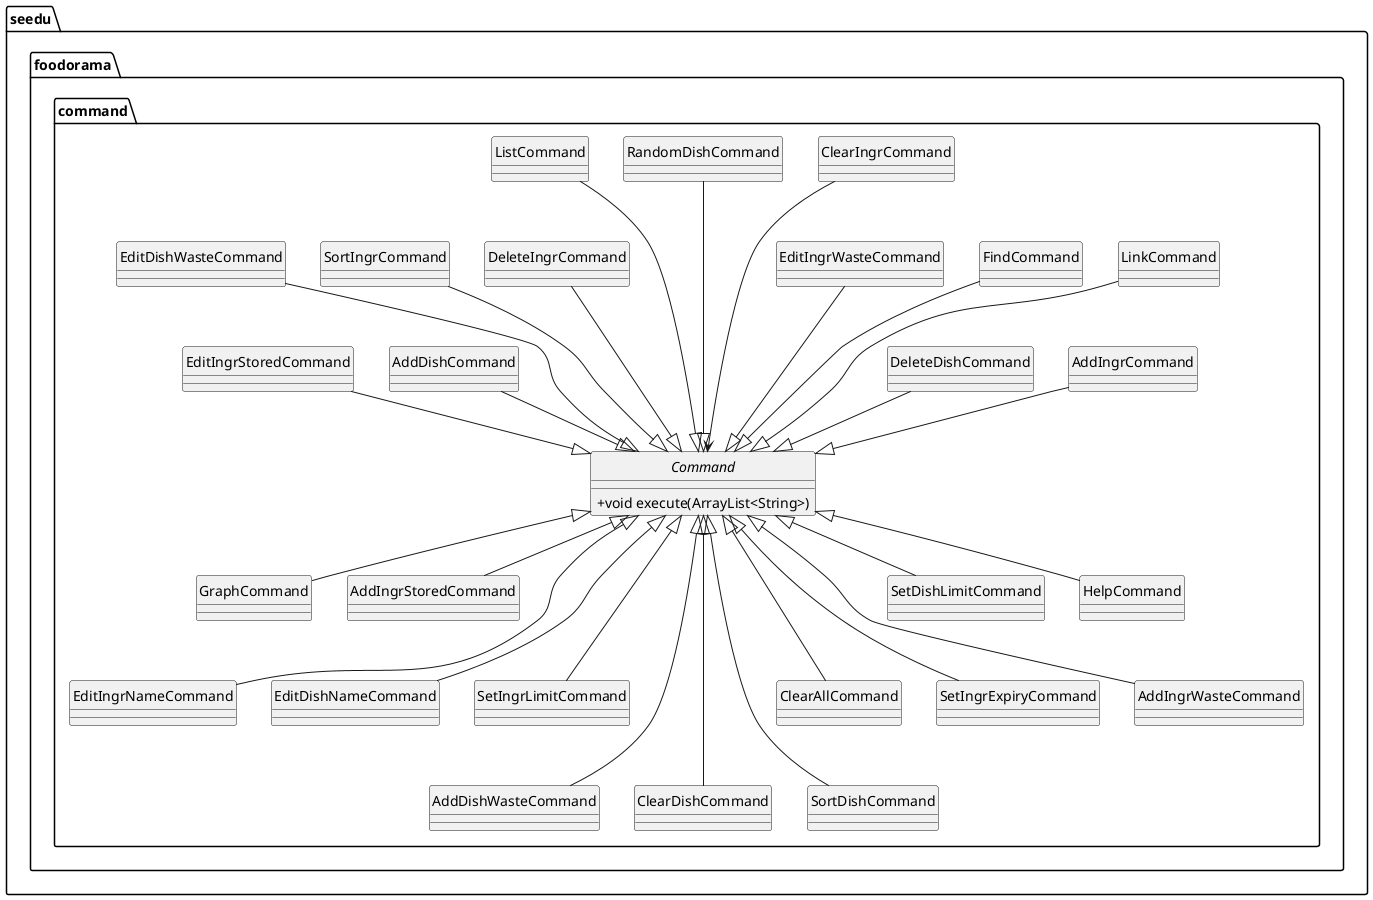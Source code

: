 @startuml

hide circle
skinparam classAttributeIconSize 0

class seedu.foodorama.command.EditIngrStoredCommand {

}
class seedu.foodorama.command.AddDishCommand {

}
class seedu.foodorama.command.EditDishWasteCommand {

}
class seedu.foodorama.command.SortIngrCommand {

}
class seedu.foodorama.command.DeleteIngrCommand {

}
class seedu.foodorama.command.ListCommand {

}
class seedu.foodorama.command.RandomDishCommand {

}
class seedu.foodorama.command.ClearIngrCommand {

}
class seedu.foodorama.command.EditIngrWasteCommand {

}
class seedu.foodorama.command.FindCommand {

}
class seedu.foodorama.command.LinkCommand {

}
class seedu.foodorama.command.DeleteDishCommand {

}
class seedu.foodorama.command.AddIngrCommand {

}
class seedu.foodorama.command.GraphCommand {

}
class seedu.foodorama.command.AddIngrStoredCommand {

}
class seedu.foodorama.command.EditIngrNameCommand {

}
class seedu.foodorama.command.EditDishNameCommand {

}
class seedu.foodorama.command.SetIngrLimitCommand {

}
class seedu.foodorama.command.AddDishWasteCommand {

}
class seedu.foodorama.command.ClearDishCommand {

}
class seedu.foodorama.command.SortDishCommand {

}
class seedu.foodorama.command.ClearAllCommand {

}
class seedu.foodorama.command.SetIngrExpiryCommand {

}
abstract class seedu.foodorama.command.Command {
    + void execute(ArrayList<String>)
}
class seedu.foodorama.command.AddIngrWasteCommand {

}
class seedu.foodorama.command.SetDishLimitCommand {

}
class seedu.foodorama.command.HelpCommand {

}


seedu.foodorama.command.Command <|-up- seedu.foodorama.command.EditIngrStoredCommand
seedu.foodorama.command.Command <|-up- seedu.foodorama.command.AddDishCommand
seedu.foodorama.command.Command <|-up-- seedu.foodorama.command.EditDishWasteCommand
seedu.foodorama.command.Command <|-up-- seedu.foodorama.command.SortIngrCommand
seedu.foodorama.command.Command <|-up-- seedu.foodorama.command.DeleteIngrCommand
seedu.foodorama.command.Command <|-up--- seedu.foodorama.command.ListCommand
seedu.foodorama.command.Command <|-up--- seedu.foodorama.command.RandomDishCommand
seedu.foodorama.command.Command <-up--- seedu.foodorama.command.ClearIngrCommand
seedu.foodorama.command.Command <|-up-- seedu.foodorama.command.EditIngrWasteCommand
seedu.foodorama.command.Command <|-up-- seedu.foodorama.command.FindCommand
seedu.foodorama.command.Command <|-up-- seedu.foodorama.command.LinkCommand
seedu.foodorama.command.Command <|-up- seedu.foodorama.command.DeleteDishCommand
seedu.foodorama.command.Command <|-up- seedu.foodorama.command.AddIngrCommand
seedu.foodorama.command.Command <|-- seedu.foodorama.command.GraphCommand
seedu.foodorama.command.Command <|-- seedu.foodorama.command.AddIngrStoredCommand
seedu.foodorama.command.Command <|--- seedu.foodorama.command.EditIngrNameCommand
seedu.foodorama.command.Command <|--- seedu.foodorama.command.EditDishNameCommand
seedu.foodorama.command.Command <|--- seedu.foodorama.command.SetIngrLimitCommand
seedu.foodorama.command.Command <|---- seedu.foodorama.command.AddDishWasteCommand
seedu.foodorama.command.Command <|---- seedu.foodorama.command.ClearDishCommand
seedu.foodorama.command.Command <|---- seedu.foodorama.command.SortDishCommand
seedu.foodorama.command.Command <|--- seedu.foodorama.command.ClearAllCommand
seedu.foodorama.command.Command <|--- seedu.foodorama.command.SetIngrExpiryCommand
seedu.foodorama.command.Command <|--- seedu.foodorama.command.AddIngrWasteCommand
seedu.foodorama.command.Command <|-- seedu.foodorama.command.SetDishLimitCommand
seedu.foodorama.command.Command <|-- seedu.foodorama.command.HelpCommand
@enduml